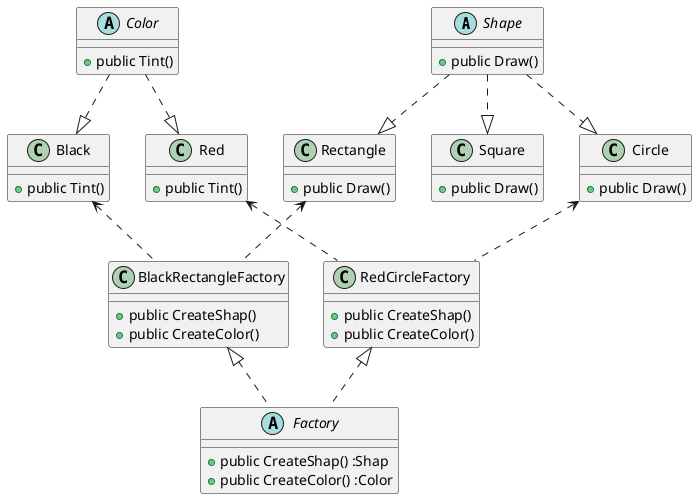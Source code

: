 @startuml
abstract class Shape {
    + public Draw() 
}
class Circle {
    + public Draw()
}
class Square {
    + public Draw()
}
class Rectangle {
    + public Draw()
}

abstract class Color {
    + public Tint() 
}
class Red {
    + public Tint()
}
class Black {
    + public Tint()
}

abstract class Factory {
    + public CreateShap() :Shap
    + public CreateColor() :Color
}

class RedCircleFactory {
    + public CreateShap()
    + public CreateColor()
}

class BlackRectangleFactory {
    + public CreateShap()
    + public CreateColor()
}

Circle <|.up. Shape
Square <|.up. Shape
Rectangle <|.up. Shape

Red <|.up. Color
Black <|.up. Color

BlackRectangleFactory .up.> Rectangle
BlackRectangleFactory .up.> Black

RedCircleFactory .up.> Circle
RedCircleFactory .up.> Red

RedCircleFactory <|.. Factory
BlackRectangleFactory <|.. Factory

@enduml